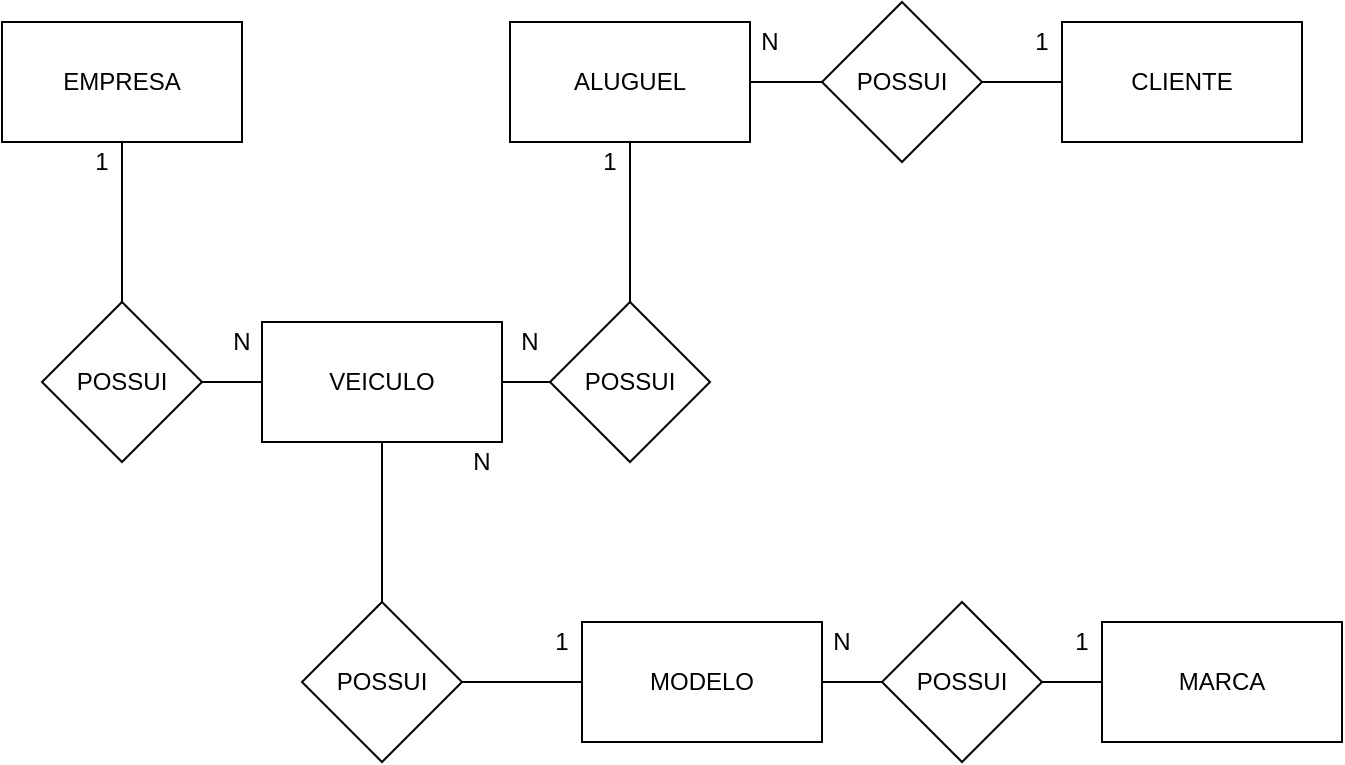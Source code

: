 <mxfile version="14.4.2" type="device" pages="2"><diagram id="C5RBs43oDa-KdzZeNtuy" name="Conceitual"><mxGraphModel dx="868" dy="520" grid="1" gridSize="10" guides="1" tooltips="1" connect="1" arrows="1" fold="1" page="1" pageScale="1" pageWidth="827" pageHeight="1169" math="0" shadow="0"><root><mxCell id="WIyWlLk6GJQsqaUBKTNV-0"/><mxCell id="WIyWlLk6GJQsqaUBKTNV-1" parent="WIyWlLk6GJQsqaUBKTNV-0"/><mxCell id="TiAJyAlUPa02f7fqtfvl-25" value="POSSUI" style="rhombus;whiteSpace=wrap;html=1;strokeColor=#000000;" parent="WIyWlLk6GJQsqaUBKTNV-1" vertex="1"><mxGeometry x="374" y="200" width="80" height="80" as="geometry"/></mxCell><mxCell id="i7reuuIqM6Kx8z_Omn92-10" style="edgeStyle=orthogonalEdgeStyle;rounded=0;orthogonalLoop=1;jettySize=auto;html=1;exitX=0.5;exitY=1;exitDx=0;exitDy=0;entryX=0.5;entryY=0;entryDx=0;entryDy=0;endArrow=none;endFill=0;" edge="1" parent="WIyWlLk6GJQsqaUBKTNV-1" source="i7reuuIqM6Kx8z_Omn92-0" target="i7reuuIqM6Kx8z_Omn92-5"><mxGeometry relative="1" as="geometry"/></mxCell><mxCell id="i7reuuIqM6Kx8z_Omn92-0" value="EMPRESA" style="rounded=0;whiteSpace=wrap;html=1;" vertex="1" parent="WIyWlLk6GJQsqaUBKTNV-1"><mxGeometry x="100" y="60" width="120" height="60" as="geometry"/></mxCell><mxCell id="i7reuuIqM6Kx8z_Omn92-12" style="edgeStyle=orthogonalEdgeStyle;rounded=0;orthogonalLoop=1;jettySize=auto;html=1;exitX=1;exitY=0.5;exitDx=0;exitDy=0;entryX=0;entryY=0.5;entryDx=0;entryDy=0;endArrow=none;endFill=0;" edge="1" parent="WIyWlLk6GJQsqaUBKTNV-1" source="i7reuuIqM6Kx8z_Omn92-1" target="TiAJyAlUPa02f7fqtfvl-25"><mxGeometry relative="1" as="geometry"/></mxCell><mxCell id="i7reuuIqM6Kx8z_Omn92-16" style="edgeStyle=orthogonalEdgeStyle;rounded=0;orthogonalLoop=1;jettySize=auto;html=1;exitX=0.5;exitY=1;exitDx=0;exitDy=0;entryX=0.5;entryY=0;entryDx=0;entryDy=0;endArrow=none;endFill=0;" edge="1" parent="WIyWlLk6GJQsqaUBKTNV-1" source="i7reuuIqM6Kx8z_Omn92-1" target="i7reuuIqM6Kx8z_Omn92-6"><mxGeometry relative="1" as="geometry"/></mxCell><mxCell id="i7reuuIqM6Kx8z_Omn92-1" value="VEICULO" style="rounded=0;whiteSpace=wrap;html=1;" vertex="1" parent="WIyWlLk6GJQsqaUBKTNV-1"><mxGeometry x="230" y="210" width="120" height="60" as="geometry"/></mxCell><mxCell id="i7reuuIqM6Kx8z_Omn92-15" style="edgeStyle=orthogonalEdgeStyle;rounded=0;orthogonalLoop=1;jettySize=auto;html=1;exitX=0;exitY=0.5;exitDx=0;exitDy=0;entryX=1;entryY=0.5;entryDx=0;entryDy=0;endArrow=none;endFill=0;" edge="1" parent="WIyWlLk6GJQsqaUBKTNV-1" source="i7reuuIqM6Kx8z_Omn92-2" target="i7reuuIqM6Kx8z_Omn92-4"><mxGeometry relative="1" as="geometry"/></mxCell><mxCell id="i7reuuIqM6Kx8z_Omn92-2" value="CLIENTE" style="rounded=0;whiteSpace=wrap;html=1;" vertex="1" parent="WIyWlLk6GJQsqaUBKTNV-1"><mxGeometry x="630" y="60" width="120" height="60" as="geometry"/></mxCell><mxCell id="i7reuuIqM6Kx8z_Omn92-13" style="edgeStyle=orthogonalEdgeStyle;rounded=0;orthogonalLoop=1;jettySize=auto;html=1;exitX=0.5;exitY=1;exitDx=0;exitDy=0;entryX=0.5;entryY=0;entryDx=0;entryDy=0;endArrow=none;endFill=0;" edge="1" parent="WIyWlLk6GJQsqaUBKTNV-1" source="i7reuuIqM6Kx8z_Omn92-3" target="TiAJyAlUPa02f7fqtfvl-25"><mxGeometry relative="1" as="geometry"/></mxCell><mxCell id="i7reuuIqM6Kx8z_Omn92-14" style="edgeStyle=orthogonalEdgeStyle;rounded=0;orthogonalLoop=1;jettySize=auto;html=1;exitX=1;exitY=0.5;exitDx=0;exitDy=0;entryX=0;entryY=0.5;entryDx=0;entryDy=0;endArrow=none;endFill=0;" edge="1" parent="WIyWlLk6GJQsqaUBKTNV-1" source="i7reuuIqM6Kx8z_Omn92-3" target="i7reuuIqM6Kx8z_Omn92-4"><mxGeometry relative="1" as="geometry"/></mxCell><mxCell id="i7reuuIqM6Kx8z_Omn92-3" value="ALUGUEL" style="rounded=0;whiteSpace=wrap;html=1;" vertex="1" parent="WIyWlLk6GJQsqaUBKTNV-1"><mxGeometry x="354" y="60" width="120" height="60" as="geometry"/></mxCell><mxCell id="i7reuuIqM6Kx8z_Omn92-4" value="POSSUI" style="rhombus;whiteSpace=wrap;html=1;strokeColor=#000000;" vertex="1" parent="WIyWlLk6GJQsqaUBKTNV-1"><mxGeometry x="510" y="50" width="80" height="80" as="geometry"/></mxCell><mxCell id="i7reuuIqM6Kx8z_Omn92-11" style="edgeStyle=orthogonalEdgeStyle;rounded=0;orthogonalLoop=1;jettySize=auto;html=1;exitX=1;exitY=0.5;exitDx=0;exitDy=0;entryX=0;entryY=0.5;entryDx=0;entryDy=0;endArrow=none;endFill=0;" edge="1" parent="WIyWlLk6GJQsqaUBKTNV-1" source="i7reuuIqM6Kx8z_Omn92-5" target="i7reuuIqM6Kx8z_Omn92-1"><mxGeometry relative="1" as="geometry"/></mxCell><mxCell id="i7reuuIqM6Kx8z_Omn92-5" value="POSSUI" style="rhombus;whiteSpace=wrap;html=1;strokeColor=#000000;" vertex="1" parent="WIyWlLk6GJQsqaUBKTNV-1"><mxGeometry x="120" y="200" width="80" height="80" as="geometry"/></mxCell><mxCell id="i7reuuIqM6Kx8z_Omn92-17" style="edgeStyle=orthogonalEdgeStyle;rounded=0;orthogonalLoop=1;jettySize=auto;html=1;exitX=1;exitY=0.5;exitDx=0;exitDy=0;entryX=0;entryY=0.5;entryDx=0;entryDy=0;endArrow=none;endFill=0;" edge="1" parent="WIyWlLk6GJQsqaUBKTNV-1" source="i7reuuIqM6Kx8z_Omn92-6" target="i7reuuIqM6Kx8z_Omn92-7"><mxGeometry relative="1" as="geometry"/></mxCell><mxCell id="i7reuuIqM6Kx8z_Omn92-6" value="POSSUI" style="rhombus;whiteSpace=wrap;html=1;strokeColor=#000000;" vertex="1" parent="WIyWlLk6GJQsqaUBKTNV-1"><mxGeometry x="250" y="350" width="80" height="80" as="geometry"/></mxCell><mxCell id="i7reuuIqM6Kx8z_Omn92-18" style="edgeStyle=orthogonalEdgeStyle;rounded=0;orthogonalLoop=1;jettySize=auto;html=1;exitX=1;exitY=0.5;exitDx=0;exitDy=0;entryX=0;entryY=0.5;entryDx=0;entryDy=0;endArrow=none;endFill=0;" edge="1" parent="WIyWlLk6GJQsqaUBKTNV-1" source="i7reuuIqM6Kx8z_Omn92-7" target="i7reuuIqM6Kx8z_Omn92-9"><mxGeometry relative="1" as="geometry"/></mxCell><mxCell id="i7reuuIqM6Kx8z_Omn92-7" value="MODELO" style="rounded=0;whiteSpace=wrap;html=1;" vertex="1" parent="WIyWlLk6GJQsqaUBKTNV-1"><mxGeometry x="390" y="360" width="120" height="60" as="geometry"/></mxCell><mxCell id="i7reuuIqM6Kx8z_Omn92-8" value="MARCA" style="rounded=0;whiteSpace=wrap;html=1;" vertex="1" parent="WIyWlLk6GJQsqaUBKTNV-1"><mxGeometry x="650" y="360" width="120" height="60" as="geometry"/></mxCell><mxCell id="i7reuuIqM6Kx8z_Omn92-19" style="edgeStyle=orthogonalEdgeStyle;rounded=0;orthogonalLoop=1;jettySize=auto;html=1;exitX=1;exitY=0.5;exitDx=0;exitDy=0;entryX=0;entryY=0.5;entryDx=0;entryDy=0;endArrow=none;endFill=0;" edge="1" parent="WIyWlLk6GJQsqaUBKTNV-1" source="i7reuuIqM6Kx8z_Omn92-9" target="i7reuuIqM6Kx8z_Omn92-8"><mxGeometry relative="1" as="geometry"/></mxCell><mxCell id="i7reuuIqM6Kx8z_Omn92-9" value="POSSUI" style="rhombus;whiteSpace=wrap;html=1;strokeColor=#000000;" vertex="1" parent="WIyWlLk6GJQsqaUBKTNV-1"><mxGeometry x="540" y="350" width="80" height="80" as="geometry"/></mxCell><mxCell id="i7reuuIqM6Kx8z_Omn92-20" value="1" style="text;html=1;strokeColor=none;fillColor=none;align=center;verticalAlign=middle;whiteSpace=wrap;rounded=0;" vertex="1" parent="WIyWlLk6GJQsqaUBKTNV-1"><mxGeometry x="140" y="120" width="20" height="20" as="geometry"/></mxCell><mxCell id="i7reuuIqM6Kx8z_Omn92-21" value="N" style="text;html=1;strokeColor=none;fillColor=none;align=center;verticalAlign=middle;whiteSpace=wrap;rounded=0;" vertex="1" parent="WIyWlLk6GJQsqaUBKTNV-1"><mxGeometry x="210" y="210" width="20" height="20" as="geometry"/></mxCell><mxCell id="i7reuuIqM6Kx8z_Omn92-23" value="1" style="text;html=1;strokeColor=none;fillColor=none;align=center;verticalAlign=middle;whiteSpace=wrap;rounded=0;" vertex="1" parent="WIyWlLk6GJQsqaUBKTNV-1"><mxGeometry x="610" y="60" width="20" height="20" as="geometry"/></mxCell><mxCell id="i7reuuIqM6Kx8z_Omn92-25" value="N" style="text;html=1;strokeColor=none;fillColor=none;align=center;verticalAlign=middle;whiteSpace=wrap;rounded=0;" vertex="1" parent="WIyWlLk6GJQsqaUBKTNV-1"><mxGeometry x="474" y="60" width="20" height="20" as="geometry"/></mxCell><mxCell id="i7reuuIqM6Kx8z_Omn92-26" value="N" style="text;html=1;strokeColor=none;fillColor=none;align=center;verticalAlign=middle;whiteSpace=wrap;rounded=0;" vertex="1" parent="WIyWlLk6GJQsqaUBKTNV-1"><mxGeometry x="354" y="210" width="20" height="20" as="geometry"/></mxCell><mxCell id="i7reuuIqM6Kx8z_Omn92-27" value="1" style="text;html=1;strokeColor=none;fillColor=none;align=center;verticalAlign=middle;whiteSpace=wrap;rounded=0;" vertex="1" parent="WIyWlLk6GJQsqaUBKTNV-1"><mxGeometry x="394" y="120" width="20" height="20" as="geometry"/></mxCell><mxCell id="i7reuuIqM6Kx8z_Omn92-28" value="N" style="text;html=1;strokeColor=none;fillColor=none;align=center;verticalAlign=middle;whiteSpace=wrap;rounded=0;" vertex="1" parent="WIyWlLk6GJQsqaUBKTNV-1"><mxGeometry x="510" y="360" width="20" height="20" as="geometry"/></mxCell><mxCell id="i7reuuIqM6Kx8z_Omn92-29" value="1" style="text;html=1;strokeColor=none;fillColor=none;align=center;verticalAlign=middle;whiteSpace=wrap;rounded=0;" vertex="1" parent="WIyWlLk6GJQsqaUBKTNV-1"><mxGeometry x="630" y="360" width="20" height="20" as="geometry"/></mxCell><mxCell id="i7reuuIqM6Kx8z_Omn92-30" value="N" style="text;html=1;strokeColor=none;fillColor=none;align=center;verticalAlign=middle;whiteSpace=wrap;rounded=0;" vertex="1" parent="WIyWlLk6GJQsqaUBKTNV-1"><mxGeometry x="330" y="270" width="20" height="20" as="geometry"/></mxCell><mxCell id="i7reuuIqM6Kx8z_Omn92-31" value="1" style="text;html=1;strokeColor=none;fillColor=none;align=center;verticalAlign=middle;whiteSpace=wrap;rounded=0;" vertex="1" parent="WIyWlLk6GJQsqaUBKTNV-1"><mxGeometry x="370" y="360" width="20" height="20" as="geometry"/></mxCell></root></mxGraphModel></diagram><diagram id="kQaf64WRraS62-j6jfaw" name="Lógico"><mxGraphModel dx="868" dy="520" grid="1" gridSize="10" guides="1" tooltips="1" connect="1" arrows="1" fold="1" page="1" pageScale="1" pageWidth="827" pageHeight="1169" math="0" shadow="0"><root><mxCell id="ckgHUykxlDXKYjpgR9wD-0"/><mxCell id="ckgHUykxlDXKYjpgR9wD-1" parent="ckgHUykxlDXKYjpgR9wD-0"/><mxCell id="ckgHUykxlDXKYjpgR9wD-3" value="EMPRESA" style="shape=table;html=1;whiteSpace=wrap;startSize=30;container=1;collapsible=0;childLayout=tableLayout;fixedRows=1;rowLines=0;fontStyle=1;align=center;" vertex="1" parent="ckgHUykxlDXKYjpgR9wD-1"><mxGeometry x="280" y="100" width="180" height="120" as="geometry"/></mxCell><mxCell id="ckgHUykxlDXKYjpgR9wD-4" value="" style="shape=partialRectangle;html=1;whiteSpace=wrap;collapsible=0;dropTarget=0;pointerEvents=0;fillColor=none;top=0;left=0;bottom=1;right=0;points=[[0,0.5],[1,0.5]];portConstraint=eastwest;" vertex="1" parent="ckgHUykxlDXKYjpgR9wD-3"><mxGeometry y="30" width="180" height="30" as="geometry"/></mxCell><mxCell id="ckgHUykxlDXKYjpgR9wD-5" value="PK" style="shape=partialRectangle;html=1;whiteSpace=wrap;connectable=0;fillColor=none;top=0;left=0;bottom=0;right=0;overflow=hidden;" vertex="1" parent="ckgHUykxlDXKYjpgR9wD-4"><mxGeometry width="40" height="30" as="geometry"/></mxCell><mxCell id="ckgHUykxlDXKYjpgR9wD-6" value="IdEmpresa" style="shape=partialRectangle;html=1;whiteSpace=wrap;connectable=0;fillColor=none;top=0;left=0;bottom=0;right=0;align=left;spacingLeft=6;overflow=hidden;" vertex="1" parent="ckgHUykxlDXKYjpgR9wD-4"><mxGeometry x="40" width="140" height="30" as="geometry"/></mxCell><mxCell id="ckgHUykxlDXKYjpgR9wD-10" value="" style="shape=partialRectangle;html=1;whiteSpace=wrap;collapsible=0;dropTarget=0;pointerEvents=0;fillColor=none;top=0;left=0;bottom=0;right=0;points=[[0,0.5],[1,0.5]];portConstraint=eastwest;" vertex="1" parent="ckgHUykxlDXKYjpgR9wD-3"><mxGeometry y="60" width="180" height="30" as="geometry"/></mxCell><mxCell id="ckgHUykxlDXKYjpgR9wD-11" value="" style="shape=partialRectangle;html=1;whiteSpace=wrap;connectable=0;fillColor=none;top=0;left=0;bottom=0;right=0;overflow=hidden;" vertex="1" parent="ckgHUykxlDXKYjpgR9wD-10"><mxGeometry width="40" height="30" as="geometry"/></mxCell><mxCell id="ckgHUykxlDXKYjpgR9wD-12" value="nome" style="shape=partialRectangle;html=1;whiteSpace=wrap;connectable=0;fillColor=none;top=0;left=0;bottom=0;right=0;align=left;spacingLeft=6;overflow=hidden;" vertex="1" parent="ckgHUykxlDXKYjpgR9wD-10"><mxGeometry x="40" width="140" height="30" as="geometry"/></mxCell><mxCell id="oJBAXFydUsZpa6Opf7PI-0" value="" style="shape=partialRectangle;html=1;whiteSpace=wrap;collapsible=0;dropTarget=0;pointerEvents=0;fillColor=none;top=0;left=0;bottom=0;right=0;points=[[0,0.5],[1,0.5]];portConstraint=eastwest;" vertex="1" parent="ckgHUykxlDXKYjpgR9wD-3"><mxGeometry y="90" width="180" height="30" as="geometry"/></mxCell><mxCell id="oJBAXFydUsZpa6Opf7PI-1" value="" style="shape=partialRectangle;html=1;whiteSpace=wrap;connectable=0;fillColor=none;top=0;left=0;bottom=0;right=0;overflow=hidden;" vertex="1" parent="oJBAXFydUsZpa6Opf7PI-0"><mxGeometry width="40" height="30" as="geometry"/></mxCell><mxCell id="oJBAXFydUsZpa6Opf7PI-2" value="endereço" style="shape=partialRectangle;html=1;whiteSpace=wrap;connectable=0;fillColor=none;top=0;left=0;bottom=0;right=0;align=left;spacingLeft=6;overflow=hidden;" vertex="1" parent="oJBAXFydUsZpa6Opf7PI-0"><mxGeometry x="40" width="140" height="30" as="geometry"/></mxCell><mxCell id="gX1HSsw3jjdfUtI0RCam-0" value="VEICULO" style="shape=table;html=1;whiteSpace=wrap;startSize=30;container=1;collapsible=0;childLayout=tableLayout;fixedRows=1;rowLines=0;fontStyle=1;align=center;" vertex="1" parent="ckgHUykxlDXKYjpgR9wD-1"><mxGeometry x="560" y="210" width="180" height="150" as="geometry"/></mxCell><mxCell id="gX1HSsw3jjdfUtI0RCam-1" value="" style="shape=partialRectangle;html=1;whiteSpace=wrap;collapsible=0;dropTarget=0;pointerEvents=0;fillColor=none;top=0;left=0;bottom=1;right=0;points=[[0,0.5],[1,0.5]];portConstraint=eastwest;" vertex="1" parent="gX1HSsw3jjdfUtI0RCam-0"><mxGeometry y="30" width="180" height="30" as="geometry"/></mxCell><mxCell id="gX1HSsw3jjdfUtI0RCam-2" value="PK" style="shape=partialRectangle;html=1;whiteSpace=wrap;connectable=0;fillColor=none;top=0;left=0;bottom=0;right=0;overflow=hidden;" vertex="1" parent="gX1HSsw3jjdfUtI0RCam-1"><mxGeometry width="40" height="30" as="geometry"/></mxCell><mxCell id="gX1HSsw3jjdfUtI0RCam-3" value="IdVeiculo" style="shape=partialRectangle;html=1;whiteSpace=wrap;connectable=0;fillColor=none;top=0;left=0;bottom=0;right=0;align=left;spacingLeft=6;overflow=hidden;" vertex="1" parent="gX1HSsw3jjdfUtI0RCam-1"><mxGeometry x="40" width="140" height="30" as="geometry"/></mxCell><mxCell id="gX1HSsw3jjdfUtI0RCam-4" value="" style="shape=partialRectangle;html=1;whiteSpace=wrap;collapsible=0;dropTarget=0;pointerEvents=0;fillColor=none;top=0;left=0;bottom=0;right=0;points=[[0,0.5],[1,0.5]];portConstraint=eastwest;" vertex="1" parent="gX1HSsw3jjdfUtI0RCam-0"><mxGeometry y="60" width="180" height="30" as="geometry"/></mxCell><mxCell id="gX1HSsw3jjdfUtI0RCam-5" value="FK" style="shape=partialRectangle;html=1;whiteSpace=wrap;connectable=0;fillColor=none;top=0;left=0;bottom=0;right=0;overflow=hidden;" vertex="1" parent="gX1HSsw3jjdfUtI0RCam-4"><mxGeometry width="40" height="30" as="geometry"/></mxCell><mxCell id="gX1HSsw3jjdfUtI0RCam-6" value="IdEmpresa" style="shape=partialRectangle;html=1;whiteSpace=wrap;connectable=0;fillColor=none;top=0;left=0;bottom=0;right=0;align=left;spacingLeft=6;overflow=hidden;" vertex="1" parent="gX1HSsw3jjdfUtI0RCam-4"><mxGeometry x="40" width="140" height="30" as="geometry"/></mxCell><mxCell id="gX1HSsw3jjdfUtI0RCam-7" value="" style="shape=partialRectangle;html=1;whiteSpace=wrap;collapsible=0;dropTarget=0;pointerEvents=0;fillColor=none;top=0;left=0;bottom=0;right=0;points=[[0,0.5],[1,0.5]];portConstraint=eastwest;" vertex="1" parent="gX1HSsw3jjdfUtI0RCam-0"><mxGeometry y="90" width="180" height="30" as="geometry"/></mxCell><mxCell id="gX1HSsw3jjdfUtI0RCam-8" value="FK" style="shape=partialRectangle;html=1;whiteSpace=wrap;connectable=0;fillColor=none;top=0;left=0;bottom=0;right=0;overflow=hidden;" vertex="1" parent="gX1HSsw3jjdfUtI0RCam-7"><mxGeometry width="40" height="30" as="geometry"/></mxCell><mxCell id="gX1HSsw3jjdfUtI0RCam-9" value="IdAluguel" style="shape=partialRectangle;html=1;whiteSpace=wrap;connectable=0;fillColor=none;top=0;left=0;bottom=0;right=0;align=left;spacingLeft=6;overflow=hidden;" vertex="1" parent="gX1HSsw3jjdfUtI0RCam-7"><mxGeometry x="40" width="140" height="30" as="geometry"/></mxCell><mxCell id="gX1HSsw3jjdfUtI0RCam-10" value="" style="shape=partialRectangle;html=1;whiteSpace=wrap;collapsible=0;dropTarget=0;pointerEvents=0;fillColor=none;top=0;left=0;bottom=0;right=0;points=[[0,0.5],[1,0.5]];portConstraint=eastwest;" vertex="1" parent="gX1HSsw3jjdfUtI0RCam-0"><mxGeometry y="120" width="180" height="30" as="geometry"/></mxCell><mxCell id="gX1HSsw3jjdfUtI0RCam-11" value="" style="shape=partialRectangle;html=1;whiteSpace=wrap;connectable=0;fillColor=none;top=0;left=0;bottom=0;right=0;overflow=hidden;" vertex="1" parent="gX1HSsw3jjdfUtI0RCam-10"><mxGeometry width="40" height="30" as="geometry"/></mxCell><mxCell id="gX1HSsw3jjdfUtI0RCam-12" value="endereço" style="shape=partialRectangle;html=1;whiteSpace=wrap;connectable=0;fillColor=none;top=0;left=0;bottom=0;right=0;align=left;spacingLeft=6;overflow=hidden;" vertex="1" parent="gX1HSsw3jjdfUtI0RCam-10"><mxGeometry x="40" width="140" height="30" as="geometry"/></mxCell><mxCell id="t33UtadilwyumBggLFi5-0" value="" style="edgeStyle=entityRelationEdgeStyle;fontSize=12;html=1;endArrow=ERoneToMany;" edge="1" parent="ckgHUykxlDXKYjpgR9wD-1" source="ckgHUykxlDXKYjpgR9wD-4" target="gX1HSsw3jjdfUtI0RCam-4"><mxGeometry width="100" height="100" relative="1" as="geometry"><mxPoint x="460" y="270" as="sourcePoint"/><mxPoint x="560" y="170" as="targetPoint"/></mxGeometry></mxCell><mxCell id="t33UtadilwyumBggLFi5-1" value="ALUGUEL" style="shape=table;html=1;whiteSpace=wrap;startSize=30;container=1;collapsible=0;childLayout=tableLayout;fixedRows=1;rowLines=0;fontStyle=1;align=center;" vertex="1" parent="ckgHUykxlDXKYjpgR9wD-1"><mxGeometry x="280" y="320" width="180" height="150" as="geometry"/></mxCell><mxCell id="t33UtadilwyumBggLFi5-2" value="" style="shape=partialRectangle;html=1;whiteSpace=wrap;collapsible=0;dropTarget=0;pointerEvents=0;fillColor=none;top=0;left=0;bottom=1;right=0;points=[[0,0.5],[1,0.5]];portConstraint=eastwest;" vertex="1" parent="t33UtadilwyumBggLFi5-1"><mxGeometry y="30" width="180" height="30" as="geometry"/></mxCell><mxCell id="t33UtadilwyumBggLFi5-3" value="PK" style="shape=partialRectangle;html=1;whiteSpace=wrap;connectable=0;fillColor=none;top=0;left=0;bottom=0;right=0;overflow=hidden;" vertex="1" parent="t33UtadilwyumBggLFi5-2"><mxGeometry width="40" height="30" as="geometry"/></mxCell><mxCell id="t33UtadilwyumBggLFi5-4" value="IdAluguel" style="shape=partialRectangle;html=1;whiteSpace=wrap;connectable=0;fillColor=none;top=0;left=0;bottom=0;right=0;align=left;spacingLeft=6;overflow=hidden;" vertex="1" parent="t33UtadilwyumBggLFi5-2"><mxGeometry x="40" width="140" height="30" as="geometry"/></mxCell><mxCell id="t33UtadilwyumBggLFi5-11" value="" style="shape=partialRectangle;html=1;whiteSpace=wrap;collapsible=0;dropTarget=0;pointerEvents=0;fillColor=none;top=0;left=0;bottom=0;right=0;points=[[0,0.5],[1,0.5]];portConstraint=eastwest;" vertex="1" parent="t33UtadilwyumBggLFi5-1"><mxGeometry y="60" width="180" height="30" as="geometry"/></mxCell><mxCell id="t33UtadilwyumBggLFi5-12" value="FK" style="shape=partialRectangle;html=1;whiteSpace=wrap;connectable=0;fillColor=none;top=0;left=0;bottom=0;right=0;overflow=hidden;" vertex="1" parent="t33UtadilwyumBggLFi5-11"><mxGeometry width="40" height="30" as="geometry"/></mxCell><mxCell id="t33UtadilwyumBggLFi5-13" value="IdPessoa" style="shape=partialRectangle;html=1;whiteSpace=wrap;connectable=0;fillColor=none;top=0;left=0;bottom=0;right=0;align=left;spacingLeft=6;overflow=hidden;" vertex="1" parent="t33UtadilwyumBggLFi5-11"><mxGeometry x="40" width="140" height="30" as="geometry"/></mxCell><mxCell id="t33UtadilwyumBggLFi5-5" value="" style="shape=partialRectangle;html=1;whiteSpace=wrap;collapsible=0;dropTarget=0;pointerEvents=0;fillColor=none;top=0;left=0;bottom=0;right=0;points=[[0,0.5],[1,0.5]];portConstraint=eastwest;" vertex="1" parent="t33UtadilwyumBggLFi5-1"><mxGeometry y="90" width="180" height="30" as="geometry"/></mxCell><mxCell id="t33UtadilwyumBggLFi5-6" value="" style="shape=partialRectangle;html=1;whiteSpace=wrap;connectable=0;fillColor=none;top=0;left=0;bottom=0;right=0;overflow=hidden;" vertex="1" parent="t33UtadilwyumBggLFi5-5"><mxGeometry width="40" height="30" as="geometry"/></mxCell><mxCell id="t33UtadilwyumBggLFi5-7" value="data" style="shape=partialRectangle;html=1;whiteSpace=wrap;connectable=0;fillColor=none;top=0;left=0;bottom=0;right=0;align=left;spacingLeft=6;overflow=hidden;" vertex="1" parent="t33UtadilwyumBggLFi5-5"><mxGeometry x="40" width="140" height="30" as="geometry"/></mxCell><mxCell id="t33UtadilwyumBggLFi5-8" value="" style="shape=partialRectangle;html=1;whiteSpace=wrap;collapsible=0;dropTarget=0;pointerEvents=0;fillColor=none;top=0;left=0;bottom=0;right=0;points=[[0,0.5],[1,0.5]];portConstraint=eastwest;" vertex="1" parent="t33UtadilwyumBggLFi5-1"><mxGeometry y="120" width="180" height="30" as="geometry"/></mxCell><mxCell id="t33UtadilwyumBggLFi5-9" value="" style="shape=partialRectangle;html=1;whiteSpace=wrap;connectable=0;fillColor=none;top=0;left=0;bottom=0;right=0;overflow=hidden;" vertex="1" parent="t33UtadilwyumBggLFi5-8"><mxGeometry width="40" height="30" as="geometry"/></mxCell><mxCell id="t33UtadilwyumBggLFi5-10" value="valor" style="shape=partialRectangle;html=1;whiteSpace=wrap;connectable=0;fillColor=none;top=0;left=0;bottom=0;right=0;align=left;spacingLeft=6;overflow=hidden;" vertex="1" parent="t33UtadilwyumBggLFi5-8"><mxGeometry x="40" width="140" height="30" as="geometry"/></mxCell><mxCell id="tSEXCWZNfgOI9h4e2BP--0" value="" style="edgeStyle=entityRelationEdgeStyle;fontSize=12;html=1;endArrow=ERoneToMany;" edge="1" parent="ckgHUykxlDXKYjpgR9wD-1" source="t33UtadilwyumBggLFi5-2" target="gX1HSsw3jjdfUtI0RCam-7"><mxGeometry width="100" height="100" relative="1" as="geometry"><mxPoint x="460" y="410" as="sourcePoint"/><mxPoint x="560" y="310" as="targetPoint"/></mxGeometry></mxCell><mxCell id="tSEXCWZNfgOI9h4e2BP--1" value="PESSOA" style="shape=table;html=1;whiteSpace=wrap;startSize=30;container=1;collapsible=0;childLayout=tableLayout;fixedRows=1;rowLines=0;fontStyle=1;align=center;" vertex="1" parent="ckgHUykxlDXKYjpgR9wD-1"><mxGeometry x="50" y="320" width="180" height="150" as="geometry"/></mxCell><mxCell id="tSEXCWZNfgOI9h4e2BP--2" value="" style="shape=partialRectangle;html=1;whiteSpace=wrap;collapsible=0;dropTarget=0;pointerEvents=0;fillColor=none;top=0;left=0;bottom=1;right=0;points=[[0,0.5],[1,0.5]];portConstraint=eastwest;" vertex="1" parent="tSEXCWZNfgOI9h4e2BP--1"><mxGeometry y="30" width="180" height="30" as="geometry"/></mxCell><mxCell id="tSEXCWZNfgOI9h4e2BP--3" value="PK" style="shape=partialRectangle;html=1;whiteSpace=wrap;connectable=0;fillColor=none;top=0;left=0;bottom=0;right=0;overflow=hidden;" vertex="1" parent="tSEXCWZNfgOI9h4e2BP--2"><mxGeometry width="40" height="30" as="geometry"/></mxCell><mxCell id="tSEXCWZNfgOI9h4e2BP--4" value="IdPessoa" style="shape=partialRectangle;html=1;whiteSpace=wrap;connectable=0;fillColor=none;top=0;left=0;bottom=0;right=0;align=left;spacingLeft=6;overflow=hidden;" vertex="1" parent="tSEXCWZNfgOI9h4e2BP--2"><mxGeometry x="40" width="140" height="30" as="geometry"/></mxCell><mxCell id="tSEXCWZNfgOI9h4e2BP--5" value="" style="shape=partialRectangle;html=1;whiteSpace=wrap;collapsible=0;dropTarget=0;pointerEvents=0;fillColor=none;top=0;left=0;bottom=0;right=0;points=[[0,0.5],[1,0.5]];portConstraint=eastwest;" vertex="1" parent="tSEXCWZNfgOI9h4e2BP--1"><mxGeometry y="60" width="180" height="30" as="geometry"/></mxCell><mxCell id="tSEXCWZNfgOI9h4e2BP--6" value="" style="shape=partialRectangle;html=1;whiteSpace=wrap;connectable=0;fillColor=none;top=0;left=0;bottom=0;right=0;overflow=hidden;" vertex="1" parent="tSEXCWZNfgOI9h4e2BP--5"><mxGeometry width="40" height="30" as="geometry"/></mxCell><mxCell id="tSEXCWZNfgOI9h4e2BP--7" value="nome" style="shape=partialRectangle;html=1;whiteSpace=wrap;connectable=0;fillColor=none;top=0;left=0;bottom=0;right=0;align=left;spacingLeft=6;overflow=hidden;" vertex="1" parent="tSEXCWZNfgOI9h4e2BP--5"><mxGeometry x="40" width="140" height="30" as="geometry"/></mxCell><mxCell id="tSEXCWZNfgOI9h4e2BP--8" value="" style="shape=partialRectangle;html=1;whiteSpace=wrap;collapsible=0;dropTarget=0;pointerEvents=0;fillColor=none;top=0;left=0;bottom=0;right=0;points=[[0,0.5],[1,0.5]];portConstraint=eastwest;" vertex="1" parent="tSEXCWZNfgOI9h4e2BP--1"><mxGeometry y="90" width="180" height="30" as="geometry"/></mxCell><mxCell id="tSEXCWZNfgOI9h4e2BP--9" value="" style="shape=partialRectangle;html=1;whiteSpace=wrap;connectable=0;fillColor=none;top=0;left=0;bottom=0;right=0;overflow=hidden;" vertex="1" parent="tSEXCWZNfgOI9h4e2BP--8"><mxGeometry width="40" height="30" as="geometry"/></mxCell><mxCell id="tSEXCWZNfgOI9h4e2BP--10" value="cpf" style="shape=partialRectangle;html=1;whiteSpace=wrap;connectable=0;fillColor=none;top=0;left=0;bottom=0;right=0;align=left;spacingLeft=6;overflow=hidden;" vertex="1" parent="tSEXCWZNfgOI9h4e2BP--8"><mxGeometry x="40" width="140" height="30" as="geometry"/></mxCell><mxCell id="tSEXCWZNfgOI9h4e2BP--11" value="" style="shape=partialRectangle;html=1;whiteSpace=wrap;collapsible=0;dropTarget=0;pointerEvents=0;fillColor=none;top=0;left=0;bottom=0;right=0;points=[[0,0.5],[1,0.5]];portConstraint=eastwest;" vertex="1" parent="tSEXCWZNfgOI9h4e2BP--1"><mxGeometry y="120" width="180" height="30" as="geometry"/></mxCell><mxCell id="tSEXCWZNfgOI9h4e2BP--12" value="" style="shape=partialRectangle;html=1;whiteSpace=wrap;connectable=0;fillColor=none;top=0;left=0;bottom=0;right=0;overflow=hidden;" vertex="1" parent="tSEXCWZNfgOI9h4e2BP--11"><mxGeometry width="40" height="30" as="geometry"/></mxCell><mxCell id="tSEXCWZNfgOI9h4e2BP--13" value="endereço" style="shape=partialRectangle;html=1;whiteSpace=wrap;connectable=0;fillColor=none;top=0;left=0;bottom=0;right=0;align=left;spacingLeft=6;overflow=hidden;" vertex="1" parent="tSEXCWZNfgOI9h4e2BP--11"><mxGeometry x="40" width="140" height="30" as="geometry"/></mxCell><mxCell id="tSEXCWZNfgOI9h4e2BP--14" value="" style="edgeStyle=entityRelationEdgeStyle;fontSize=12;html=1;endArrow=ERoneToMany;" edge="1" parent="ckgHUykxlDXKYjpgR9wD-1" source="tSEXCWZNfgOI9h4e2BP--2" target="t33UtadilwyumBggLFi5-11"><mxGeometry width="100" height="100" relative="1" as="geometry"><mxPoint x="180" y="490" as="sourcePoint"/><mxPoint x="280" y="390" as="targetPoint"/></mxGeometry></mxCell><mxCell id="tSEXCWZNfgOI9h4e2BP--15" value="MODELO" style="shape=table;html=1;whiteSpace=wrap;startSize=30;container=1;collapsible=0;childLayout=tableLayout;fixedRows=1;rowLines=0;fontStyle=1;align=center;" vertex="1" parent="ckgHUykxlDXKYjpgR9wD-1"><mxGeometry x="827" y="210" width="180" height="150" as="geometry"/></mxCell><mxCell id="tSEXCWZNfgOI9h4e2BP--16" value="" style="shape=partialRectangle;html=1;whiteSpace=wrap;collapsible=0;dropTarget=0;pointerEvents=0;fillColor=none;top=0;left=0;bottom=1;right=0;points=[[0,0.5],[1,0.5]];portConstraint=eastwest;" vertex="1" parent="tSEXCWZNfgOI9h4e2BP--15"><mxGeometry y="30" width="180" height="30" as="geometry"/></mxCell><mxCell id="tSEXCWZNfgOI9h4e2BP--17" value="PK" style="shape=partialRectangle;html=1;whiteSpace=wrap;connectable=0;fillColor=none;top=0;left=0;bottom=0;right=0;overflow=hidden;" vertex="1" parent="tSEXCWZNfgOI9h4e2BP--16"><mxGeometry width="40" height="30" as="geometry"/></mxCell><mxCell id="tSEXCWZNfgOI9h4e2BP--18" value="IdModelo" style="shape=partialRectangle;html=1;whiteSpace=wrap;connectable=0;fillColor=none;top=0;left=0;bottom=0;right=0;align=left;spacingLeft=6;overflow=hidden;" vertex="1" parent="tSEXCWZNfgOI9h4e2BP--16"><mxGeometry x="40" width="140" height="30" as="geometry"/></mxCell><mxCell id="tSEXCWZNfgOI9h4e2BP--19" value="" style="shape=partialRectangle;html=1;whiteSpace=wrap;collapsible=0;dropTarget=0;pointerEvents=0;fillColor=none;top=0;left=0;bottom=0;right=0;points=[[0,0.5],[1,0.5]];portConstraint=eastwest;" vertex="1" parent="tSEXCWZNfgOI9h4e2BP--15"><mxGeometry y="60" width="180" height="30" as="geometry"/></mxCell><mxCell id="tSEXCWZNfgOI9h4e2BP--20" value="FK" style="shape=partialRectangle;html=1;whiteSpace=wrap;connectable=0;fillColor=none;top=0;left=0;bottom=0;right=0;overflow=hidden;" vertex="1" parent="tSEXCWZNfgOI9h4e2BP--19"><mxGeometry width="40" height="30" as="geometry"/></mxCell><mxCell id="tSEXCWZNfgOI9h4e2BP--21" value="IdVeiculo" style="shape=partialRectangle;html=1;whiteSpace=wrap;connectable=0;fillColor=none;top=0;left=0;bottom=0;right=0;align=left;spacingLeft=6;overflow=hidden;" vertex="1" parent="tSEXCWZNfgOI9h4e2BP--19"><mxGeometry x="40" width="140" height="30" as="geometry"/></mxCell><mxCell id="tSEXCWZNfgOI9h4e2BP--22" value="" style="shape=partialRectangle;html=1;whiteSpace=wrap;collapsible=0;dropTarget=0;pointerEvents=0;fillColor=none;top=0;left=0;bottom=0;right=0;points=[[0,0.5],[1,0.5]];portConstraint=eastwest;" vertex="1" parent="tSEXCWZNfgOI9h4e2BP--15"><mxGeometry y="90" width="180" height="30" as="geometry"/></mxCell><mxCell id="tSEXCWZNfgOI9h4e2BP--23" value="" style="shape=partialRectangle;html=1;whiteSpace=wrap;connectable=0;fillColor=none;top=0;left=0;bottom=0;right=0;overflow=hidden;" vertex="1" parent="tSEXCWZNfgOI9h4e2BP--22"><mxGeometry width="40" height="30" as="geometry"/></mxCell><mxCell id="tSEXCWZNfgOI9h4e2BP--24" value="nome" style="shape=partialRectangle;html=1;whiteSpace=wrap;connectable=0;fillColor=none;top=0;left=0;bottom=0;right=0;align=left;spacingLeft=6;overflow=hidden;" vertex="1" parent="tSEXCWZNfgOI9h4e2BP--22"><mxGeometry x="40" width="140" height="30" as="geometry"/></mxCell><mxCell id="tSEXCWZNfgOI9h4e2BP--25" value="" style="shape=partialRectangle;html=1;whiteSpace=wrap;collapsible=0;dropTarget=0;pointerEvents=0;fillColor=none;top=0;left=0;bottom=0;right=0;points=[[0,0.5],[1,0.5]];portConstraint=eastwest;" vertex="1" parent="tSEXCWZNfgOI9h4e2BP--15"><mxGeometry y="120" width="180" height="30" as="geometry"/></mxCell><mxCell id="tSEXCWZNfgOI9h4e2BP--26" value="" style="shape=partialRectangle;html=1;whiteSpace=wrap;connectable=0;fillColor=none;top=0;left=0;bottom=0;right=0;overflow=hidden;" vertex="1" parent="tSEXCWZNfgOI9h4e2BP--25"><mxGeometry width="40" height="30" as="geometry"/></mxCell><mxCell id="tSEXCWZNfgOI9h4e2BP--27" value="ano" style="shape=partialRectangle;html=1;whiteSpace=wrap;connectable=0;fillColor=none;top=0;left=0;bottom=0;right=0;align=left;spacingLeft=6;overflow=hidden;" vertex="1" parent="tSEXCWZNfgOI9h4e2BP--25"><mxGeometry x="40" width="140" height="30" as="geometry"/></mxCell><mxCell id="tSEXCWZNfgOI9h4e2BP--28" value="MARCA" style="shape=table;html=1;whiteSpace=wrap;startSize=30;container=1;collapsible=0;childLayout=tableLayout;fixedRows=1;rowLines=0;fontStyle=1;align=center;" vertex="1" parent="ckgHUykxlDXKYjpgR9wD-1"><mxGeometry x="1080" y="210" width="180" height="120" as="geometry"/></mxCell><mxCell id="tSEXCWZNfgOI9h4e2BP--29" value="" style="shape=partialRectangle;html=1;whiteSpace=wrap;collapsible=0;dropTarget=0;pointerEvents=0;fillColor=none;top=0;left=0;bottom=1;right=0;points=[[0,0.5],[1,0.5]];portConstraint=eastwest;" vertex="1" parent="tSEXCWZNfgOI9h4e2BP--28"><mxGeometry y="30" width="180" height="30" as="geometry"/></mxCell><mxCell id="tSEXCWZNfgOI9h4e2BP--30" value="PK" style="shape=partialRectangle;html=1;whiteSpace=wrap;connectable=0;fillColor=none;top=0;left=0;bottom=0;right=0;overflow=hidden;" vertex="1" parent="tSEXCWZNfgOI9h4e2BP--29"><mxGeometry width="40" height="30" as="geometry"/></mxCell><mxCell id="tSEXCWZNfgOI9h4e2BP--31" value="IdMarca" style="shape=partialRectangle;html=1;whiteSpace=wrap;connectable=0;fillColor=none;top=0;left=0;bottom=0;right=0;align=left;spacingLeft=6;overflow=hidden;" vertex="1" parent="tSEXCWZNfgOI9h4e2BP--29"><mxGeometry x="40" width="140" height="30" as="geometry"/></mxCell><mxCell id="tSEXCWZNfgOI9h4e2BP--32" value="" style="shape=partialRectangle;html=1;whiteSpace=wrap;collapsible=0;dropTarget=0;pointerEvents=0;fillColor=none;top=0;left=0;bottom=0;right=0;points=[[0,0.5],[1,0.5]];portConstraint=eastwest;" vertex="1" parent="tSEXCWZNfgOI9h4e2BP--28"><mxGeometry y="60" width="180" height="30" as="geometry"/></mxCell><mxCell id="tSEXCWZNfgOI9h4e2BP--33" value="FK" style="shape=partialRectangle;html=1;whiteSpace=wrap;connectable=0;fillColor=none;top=0;left=0;bottom=0;right=0;overflow=hidden;" vertex="1" parent="tSEXCWZNfgOI9h4e2BP--32"><mxGeometry width="40" height="30" as="geometry"/></mxCell><mxCell id="tSEXCWZNfgOI9h4e2BP--34" value="IdModelo" style="shape=partialRectangle;html=1;whiteSpace=wrap;connectable=0;fillColor=none;top=0;left=0;bottom=0;right=0;align=left;spacingLeft=6;overflow=hidden;" vertex="1" parent="tSEXCWZNfgOI9h4e2BP--32"><mxGeometry x="40" width="140" height="30" as="geometry"/></mxCell><mxCell id="tSEXCWZNfgOI9h4e2BP--35" value="" style="shape=partialRectangle;html=1;whiteSpace=wrap;collapsible=0;dropTarget=0;pointerEvents=0;fillColor=none;top=0;left=0;bottom=0;right=0;points=[[0,0.5],[1,0.5]];portConstraint=eastwest;" vertex="1" parent="tSEXCWZNfgOI9h4e2BP--28"><mxGeometry y="90" width="180" height="30" as="geometry"/></mxCell><mxCell id="tSEXCWZNfgOI9h4e2BP--36" value="" style="shape=partialRectangle;html=1;whiteSpace=wrap;connectable=0;fillColor=none;top=0;left=0;bottom=0;right=0;overflow=hidden;" vertex="1" parent="tSEXCWZNfgOI9h4e2BP--35"><mxGeometry width="40" height="30" as="geometry"/></mxCell><mxCell id="tSEXCWZNfgOI9h4e2BP--37" value="nome" style="shape=partialRectangle;html=1;whiteSpace=wrap;connectable=0;fillColor=none;top=0;left=0;bottom=0;right=0;align=left;spacingLeft=6;overflow=hidden;" vertex="1" parent="tSEXCWZNfgOI9h4e2BP--35"><mxGeometry x="40" width="140" height="30" as="geometry"/></mxCell><mxCell id="tSEXCWZNfgOI9h4e2BP--41" value="" style="edgeStyle=entityRelationEdgeStyle;fontSize=12;html=1;endArrow=ERoneToMany;" edge="1" parent="ckgHUykxlDXKYjpgR9wD-1" source="gX1HSsw3jjdfUtI0RCam-1" target="tSEXCWZNfgOI9h4e2BP--19"><mxGeometry width="100" height="100" relative="1" as="geometry"><mxPoint x="700" y="470" as="sourcePoint"/><mxPoint x="800" y="370" as="targetPoint"/></mxGeometry></mxCell><mxCell id="tSEXCWZNfgOI9h4e2BP--42" value="" style="edgeStyle=entityRelationEdgeStyle;fontSize=12;html=1;endArrow=ERoneToMany;" edge="1" parent="ckgHUykxlDXKYjpgR9wD-1" source="tSEXCWZNfgOI9h4e2BP--16" target="tSEXCWZNfgOI9h4e2BP--32"><mxGeometry width="100" height="100" relative="1" as="geometry"><mxPoint x="1007" y="250" as="sourcePoint"/><mxPoint x="1094" y="280" as="targetPoint"/></mxGeometry></mxCell></root></mxGraphModel></diagram></mxfile>